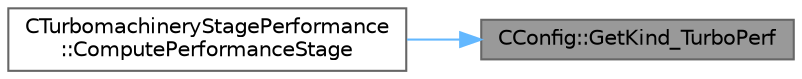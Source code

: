 digraph "CConfig::GetKind_TurboPerf"
{
 // LATEX_PDF_SIZE
  bgcolor="transparent";
  edge [fontname=Helvetica,fontsize=10,labelfontname=Helvetica,labelfontsize=10];
  node [fontname=Helvetica,fontsize=10,shape=box,height=0.2,width=0.4];
  rankdir="RL";
  Node1 [id="Node000001",label="CConfig::GetKind_TurboPerf",height=0.2,width=0.4,color="gray40", fillcolor="grey60", style="filled", fontcolor="black",tooltip="get marker kind for Turbomachinery performance calculation."];
  Node1 -> Node2 [id="edge1_Node000001_Node000002",dir="back",color="steelblue1",style="solid",tooltip=" "];
  Node2 [id="Node000002",label="CTurbomachineryStagePerformance\l::ComputePerformanceStage",height=0.2,width=0.4,color="grey40", fillcolor="white", style="filled",URL="$classCTurbomachineryStagePerformance.html#a90d5595e3160222c0e3e1b4e2a3b2583",tooltip=" "];
}
